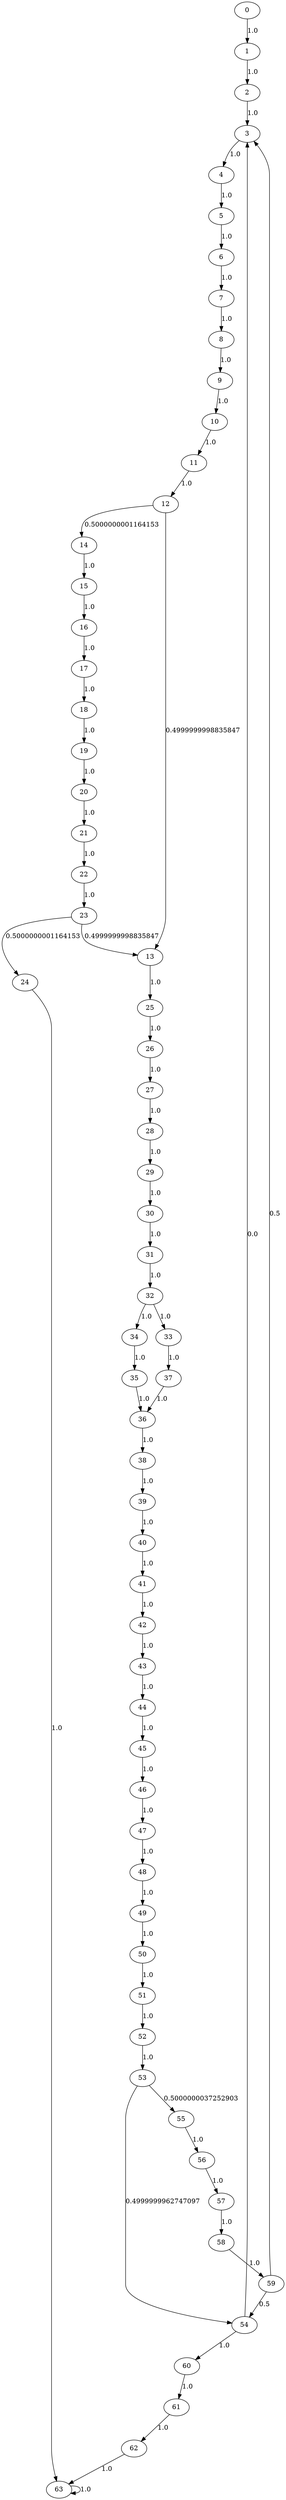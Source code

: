 digraph {
	0 -> 1[label= "1.0"];
	1 -> 2[label= "1.0"];
	2 -> 3[label= "1.0"];
	3 -> 4[label= "1.0"];
	4 -> 5[label= "1.0"];
	5 -> 6[label= "1.0"];
	6 -> 7[label= "1.0"];
	7 -> 8[label= "1.0"];
	8 -> 9[label= "1.0"];
	9 -> 10[label= "1.0"];
	10 -> 11[label= "1.0"];
	11 -> 12[label= "1.0"];
	12 -> 13[label= "0.4999999998835847"];
	12 -> 14[label= "0.5000000001164153"];
	14 -> 15[label= "1.0"];
	15 -> 16[label= "1.0"];
	16 -> 17[label= "1.0"];
	17 -> 18[label= "1.0"];
	18 -> 19[label= "1.0"];
	19 -> 20[label= "1.0"];
	20 -> 21[label= "1.0"];
	21 -> 22[label= "1.0"];
	22 -> 23[label= "1.0"];
	23 -> 24[label= "0.5000000001164153"];
	23 -> 13[label= "0.4999999998835847"];
	13 -> 25[label= "1.0"];
	25 -> 26[label= "1.0"];
	26 -> 27[label= "1.0"];
	27 -> 28[label= "1.0"];
	28 -> 29[label= "1.0"];
	29 -> 30[label= "1.0"];
	30 -> 31[label= "1.0"];
	31 -> 32[label= "1.0"];
	32 -> 33[label= "1.0"];
	32 -> 34[label= "1.0"];
	34 -> 35[label= "1.0"];
	35 -> 36[label= "1.0"];
	33 -> 37[label= "1.0"];
	37 -> 36[label= "1.0"];
	36 -> 38[label= "1.0"];
	38 -> 39[label= "1.0"];
	39 -> 40[label= "1.0"];
	40 -> 41[label= "1.0"];
	41 -> 42[label= "1.0"];
	42 -> 43[label= "1.0"];
	43 -> 44[label= "1.0"];
	44 -> 45[label= "1.0"];
	45 -> 46[label= "1.0"];
	46 -> 47[label= "1.0"];
	47 -> 48[label= "1.0"];
	48 -> 49[label= "1.0"];
	49 -> 50[label= "1.0"];
	50 -> 51[label= "1.0"];
	51 -> 52[label= "1.0"];
	52 -> 53[label= "1.0"];
	53 -> 54[label= "0.4999999962747097"];
	53 -> 55[label= "0.5000000037252903"];
	55 -> 56[label= "1.0"];
	56 -> 57[label= "1.0"];
	57 -> 58[label= "1.0"];
	58 -> 59[label= "1.0"];
	59 -> 3[label= "0.5"];
	59 -> 54[label= "0.5"];
	54 -> 3[label= "0.0"];
	54 -> 60[label= "1.0"];
	60 -> 61[label= "1.0"];
	61 -> 62[label= "1.0"];
	62 -> 63[label= "1.0"];
	24 -> 63[label= "1.0"];
	63 -> 63[label= "1.0"];
}